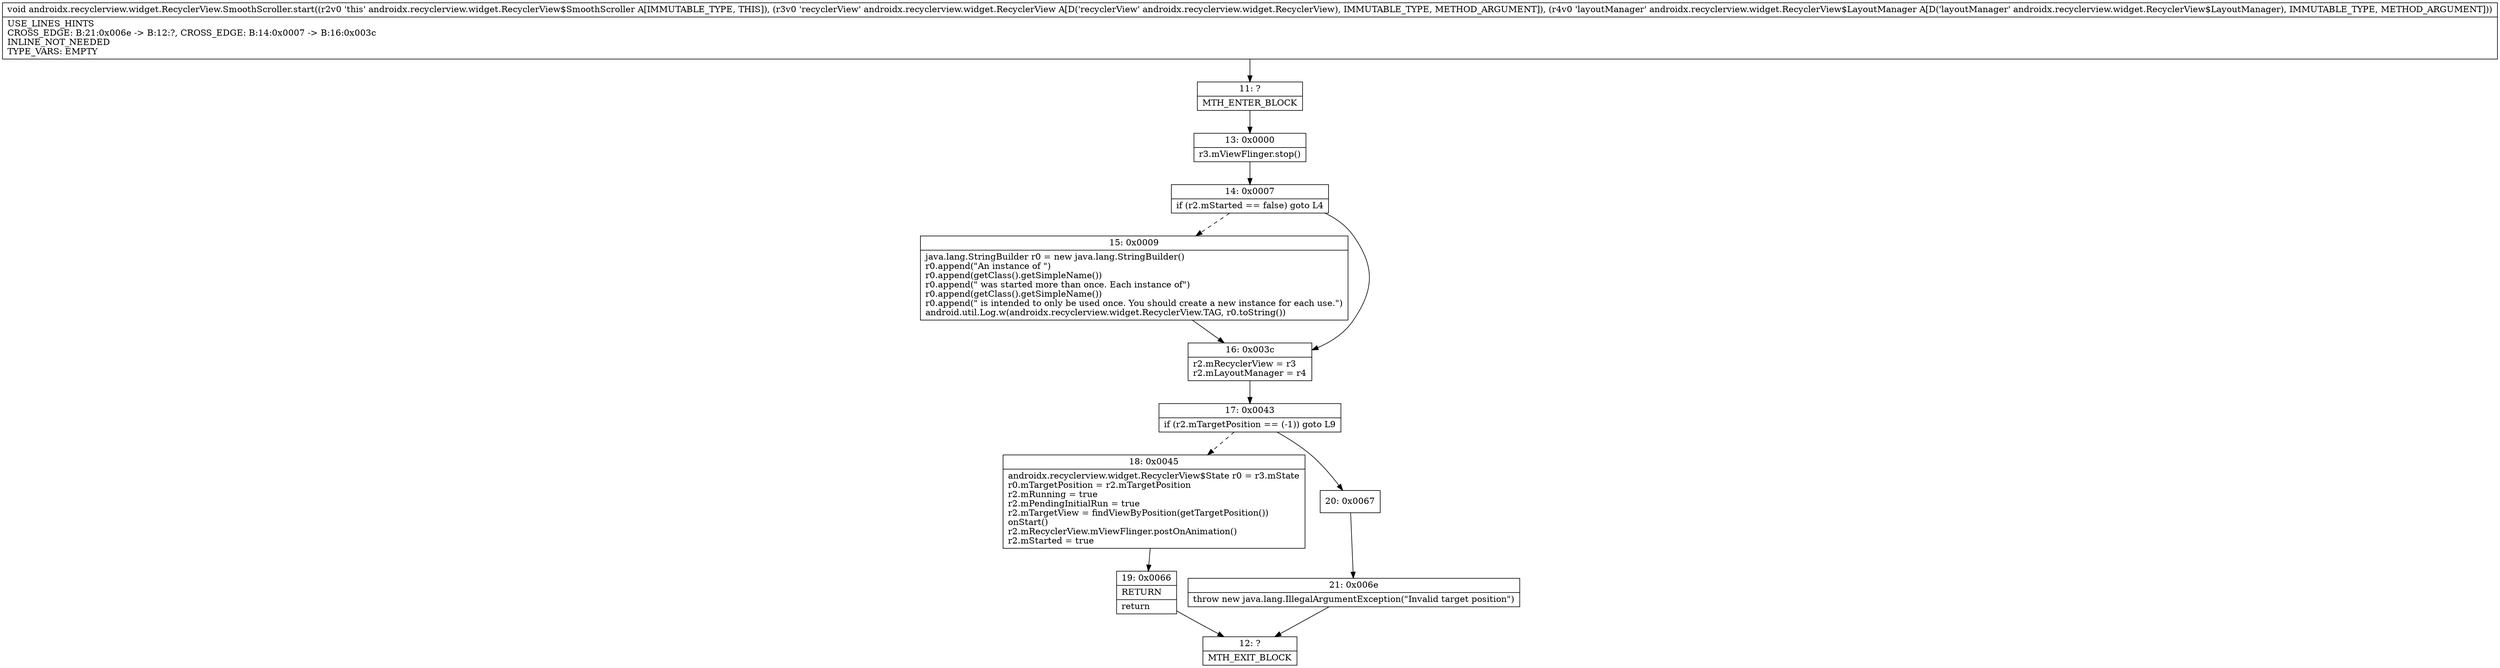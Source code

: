 digraph "CFG forandroidx.recyclerview.widget.RecyclerView.SmoothScroller.start(Landroidx\/recyclerview\/widget\/RecyclerView;Landroidx\/recyclerview\/widget\/RecyclerView$LayoutManager;)V" {
Node_11 [shape=record,label="{11\:\ ?|MTH_ENTER_BLOCK\l}"];
Node_13 [shape=record,label="{13\:\ 0x0000|r3.mViewFlinger.stop()\l}"];
Node_14 [shape=record,label="{14\:\ 0x0007|if (r2.mStarted == false) goto L4\l}"];
Node_15 [shape=record,label="{15\:\ 0x0009|java.lang.StringBuilder r0 = new java.lang.StringBuilder()\lr0.append(\"An instance of \")\lr0.append(getClass().getSimpleName())\lr0.append(\" was started more than once. Each instance of\")\lr0.append(getClass().getSimpleName())\lr0.append(\" is intended to only be used once. You should create a new instance for each use.\")\landroid.util.Log.w(androidx.recyclerview.widget.RecyclerView.TAG, r0.toString())\l}"];
Node_16 [shape=record,label="{16\:\ 0x003c|r2.mRecyclerView = r3\lr2.mLayoutManager = r4\l}"];
Node_17 [shape=record,label="{17\:\ 0x0043|if (r2.mTargetPosition == (\-1)) goto L9\l}"];
Node_18 [shape=record,label="{18\:\ 0x0045|androidx.recyclerview.widget.RecyclerView$State r0 = r3.mState\lr0.mTargetPosition = r2.mTargetPosition\lr2.mRunning = true\lr2.mPendingInitialRun = true\lr2.mTargetView = findViewByPosition(getTargetPosition())\lonStart()\lr2.mRecyclerView.mViewFlinger.postOnAnimation()\lr2.mStarted = true\l}"];
Node_19 [shape=record,label="{19\:\ 0x0066|RETURN\l|return\l}"];
Node_12 [shape=record,label="{12\:\ ?|MTH_EXIT_BLOCK\l}"];
Node_20 [shape=record,label="{20\:\ 0x0067}"];
Node_21 [shape=record,label="{21\:\ 0x006e|throw new java.lang.IllegalArgumentException(\"Invalid target position\")\l}"];
MethodNode[shape=record,label="{void androidx.recyclerview.widget.RecyclerView.SmoothScroller.start((r2v0 'this' androidx.recyclerview.widget.RecyclerView$SmoothScroller A[IMMUTABLE_TYPE, THIS]), (r3v0 'recyclerView' androidx.recyclerview.widget.RecyclerView A[D('recyclerView' androidx.recyclerview.widget.RecyclerView), IMMUTABLE_TYPE, METHOD_ARGUMENT]), (r4v0 'layoutManager' androidx.recyclerview.widget.RecyclerView$LayoutManager A[D('layoutManager' androidx.recyclerview.widget.RecyclerView$LayoutManager), IMMUTABLE_TYPE, METHOD_ARGUMENT]))  | USE_LINES_HINTS\lCROSS_EDGE: B:21:0x006e \-\> B:12:?, CROSS_EDGE: B:14:0x0007 \-\> B:16:0x003c\lINLINE_NOT_NEEDED\lTYPE_VARS: EMPTY\l}"];
MethodNode -> Node_11;Node_11 -> Node_13;
Node_13 -> Node_14;
Node_14 -> Node_15[style=dashed];
Node_14 -> Node_16;
Node_15 -> Node_16;
Node_16 -> Node_17;
Node_17 -> Node_18[style=dashed];
Node_17 -> Node_20;
Node_18 -> Node_19;
Node_19 -> Node_12;
Node_20 -> Node_21;
Node_21 -> Node_12;
}

